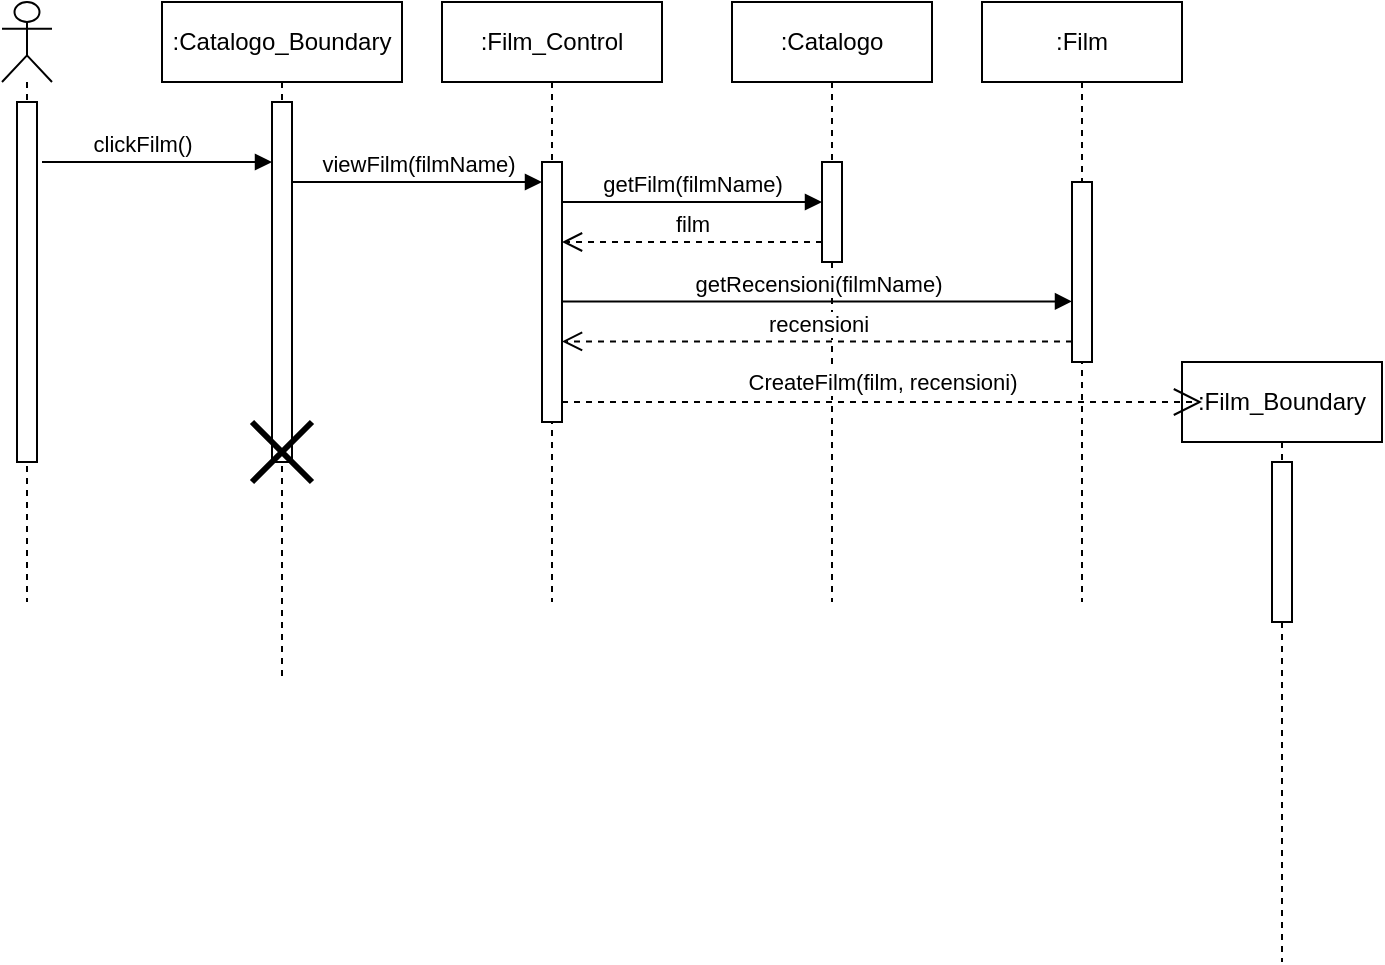 <mxfile version="25.0.2">
  <diagram name="Page-1" id="2YBvvXClWsGukQMizWep">
    <mxGraphModel dx="1034" dy="511" grid="1" gridSize="10" guides="1" tooltips="1" connect="1" arrows="1" fold="1" page="1" pageScale="1" pageWidth="850" pageHeight="1100" math="0" shadow="0">
      <root>
        <mxCell id="0" />
        <mxCell id="1" parent="0" />
        <mxCell id="gqs00I4YRgpX0SxIWQAl-1" value="" style="shape=umlLifeline;perimeter=lifelinePerimeter;whiteSpace=wrap;html=1;container=1;dropTarget=0;collapsible=0;recursiveResize=0;outlineConnect=0;portConstraint=eastwest;newEdgeStyle={&quot;curved&quot;:0,&quot;rounded&quot;:0};participant=umlActor;" parent="1" vertex="1">
          <mxGeometry x="60" y="40" width="25" height="300" as="geometry" />
        </mxCell>
        <mxCell id="gqs00I4YRgpX0SxIWQAl-6" value="" style="html=1;points=[[0,0,0,0,5],[0,1,0,0,-5],[1,0,0,0,5],[1,1,0,0,-5]];perimeter=orthogonalPerimeter;outlineConnect=0;targetShapes=umlLifeline;portConstraint=eastwest;newEdgeStyle={&quot;curved&quot;:0,&quot;rounded&quot;:0};" parent="gqs00I4YRgpX0SxIWQAl-1" vertex="1">
          <mxGeometry x="7.5" y="50" width="10" height="180" as="geometry" />
        </mxCell>
        <mxCell id="gqs00I4YRgpX0SxIWQAl-2" value=":Film" style="shape=umlLifeline;perimeter=lifelinePerimeter;whiteSpace=wrap;html=1;container=1;dropTarget=0;collapsible=0;recursiveResize=0;outlineConnect=0;portConstraint=eastwest;newEdgeStyle={&quot;curved&quot;:0,&quot;rounded&quot;:0};" parent="1" vertex="1">
          <mxGeometry x="550" y="40" width="100" height="300" as="geometry" />
        </mxCell>
        <mxCell id="gqs00I4YRgpX0SxIWQAl-17" value="" style="html=1;points=[[0,0,0,0,5],[0,1,0,0,-5],[1,0,0,0,5],[1,1,0,0,-5]];perimeter=orthogonalPerimeter;outlineConnect=0;targetShapes=umlLifeline;portConstraint=eastwest;newEdgeStyle={&quot;curved&quot;:0,&quot;rounded&quot;:0};" parent="gqs00I4YRgpX0SxIWQAl-2" vertex="1">
          <mxGeometry x="45" y="90" width="10" height="90" as="geometry" />
        </mxCell>
        <mxCell id="gqs00I4YRgpX0SxIWQAl-4" value=":Film_Control" style="shape=umlLifeline;perimeter=lifelinePerimeter;whiteSpace=wrap;html=1;container=1;dropTarget=0;collapsible=0;recursiveResize=0;outlineConnect=0;portConstraint=eastwest;newEdgeStyle={&quot;curved&quot;:0,&quot;rounded&quot;:0};" parent="1" vertex="1">
          <mxGeometry x="280" y="40" width="110" height="300" as="geometry" />
        </mxCell>
        <mxCell id="gqs00I4YRgpX0SxIWQAl-9" value="" style="html=1;points=[[0,0,0,0,5],[0,1,0,0,-5],[1,0,0,0,5],[1,1,0,0,-5]];perimeter=orthogonalPerimeter;outlineConnect=0;targetShapes=umlLifeline;portConstraint=eastwest;newEdgeStyle={&quot;curved&quot;:0,&quot;rounded&quot;:0};" parent="gqs00I4YRgpX0SxIWQAl-4" vertex="1">
          <mxGeometry x="50" y="80" width="10" height="130" as="geometry" />
        </mxCell>
        <mxCell id="gqs00I4YRgpX0SxIWQAl-5" value=":Catalogo_Boundary" style="shape=umlLifeline;perimeter=lifelinePerimeter;whiteSpace=wrap;html=1;container=1;dropTarget=0;collapsible=0;recursiveResize=0;outlineConnect=0;portConstraint=eastwest;newEdgeStyle={&quot;curved&quot;:0,&quot;rounded&quot;:0};" parent="1" vertex="1">
          <mxGeometry x="140" y="40" width="120" height="340" as="geometry" />
        </mxCell>
        <mxCell id="gqs00I4YRgpX0SxIWQAl-7" value="" style="html=1;points=[[0,0,0,0,5],[0,1,0,0,-5],[1,0,0,0,5],[1,1,0,0,-5]];perimeter=orthogonalPerimeter;outlineConnect=0;targetShapes=umlLifeline;portConstraint=eastwest;newEdgeStyle={&quot;curved&quot;:0,&quot;rounded&quot;:0};" parent="gqs00I4YRgpX0SxIWQAl-5" vertex="1">
          <mxGeometry x="55" y="50" width="10" height="180" as="geometry" />
        </mxCell>
        <mxCell id="gqs00I4YRgpX0SxIWQAl-30" value="" style="shape=umlDestroy;whiteSpace=wrap;html=1;strokeWidth=3;targetShapes=umlLifeline;" parent="gqs00I4YRgpX0SxIWQAl-5" vertex="1">
          <mxGeometry x="45" y="210" width="30" height="30" as="geometry" />
        </mxCell>
        <mxCell id="gqs00I4YRgpX0SxIWQAl-8" value="clickFilm()" style="html=1;verticalAlign=bottom;endArrow=block;curved=0;rounded=0;" parent="1" target="gqs00I4YRgpX0SxIWQAl-7" edge="1">
          <mxGeometry x="-0.13" width="80" relative="1" as="geometry">
            <mxPoint x="80" y="120" as="sourcePoint" />
            <mxPoint x="160" y="120" as="targetPoint" />
            <mxPoint as="offset" />
          </mxGeometry>
        </mxCell>
        <mxCell id="gqs00I4YRgpX0SxIWQAl-10" value="viewFilm(filmName)" style="html=1;verticalAlign=bottom;endArrow=block;curved=0;rounded=0;" parent="1" source="gqs00I4YRgpX0SxIWQAl-7" target="gqs00I4YRgpX0SxIWQAl-9" edge="1">
          <mxGeometry width="80" relative="1" as="geometry">
            <mxPoint x="230" y="130" as="sourcePoint" />
            <mxPoint x="300" y="120" as="targetPoint" />
            <Array as="points">
              <mxPoint x="250" y="130" />
            </Array>
          </mxGeometry>
        </mxCell>
        <mxCell id="gqs00I4YRgpX0SxIWQAl-20" value=":Catalogo" style="shape=umlLifeline;perimeter=lifelinePerimeter;whiteSpace=wrap;html=1;container=1;dropTarget=0;collapsible=0;recursiveResize=0;outlineConnect=0;portConstraint=eastwest;newEdgeStyle={&quot;curved&quot;:0,&quot;rounded&quot;:0};" parent="1" vertex="1">
          <mxGeometry x="425" y="40" width="100" height="300" as="geometry" />
        </mxCell>
        <mxCell id="gqs00I4YRgpX0SxIWQAl-21" value="" style="html=1;points=[[0,0,0,0,5],[0,1,0,0,-5],[1,0,0,0,5],[1,1,0,0,-5]];perimeter=orthogonalPerimeter;outlineConnect=0;targetShapes=umlLifeline;portConstraint=eastwest;newEdgeStyle={&quot;curved&quot;:0,&quot;rounded&quot;:0};" parent="gqs00I4YRgpX0SxIWQAl-20" vertex="1">
          <mxGeometry x="45" y="80" width="10" height="50" as="geometry" />
        </mxCell>
        <mxCell id="gqs00I4YRgpX0SxIWQAl-22" value="getFilm(filmName)" style="html=1;verticalAlign=bottom;endArrow=block;curved=0;rounded=0;" parent="1" target="gqs00I4YRgpX0SxIWQAl-21" edge="1">
          <mxGeometry width="80" relative="1" as="geometry">
            <mxPoint x="340" y="140" as="sourcePoint" />
            <mxPoint x="465" y="140" as="targetPoint" />
          </mxGeometry>
        </mxCell>
        <mxCell id="gqs00I4YRgpX0SxIWQAl-23" value="film" style="html=1;verticalAlign=bottom;endArrow=open;dashed=1;endSize=8;curved=0;rounded=0;" parent="1" source="gqs00I4YRgpX0SxIWQAl-21" edge="1">
          <mxGeometry relative="1" as="geometry">
            <mxPoint x="485" y="160" as="sourcePoint" />
            <mxPoint x="340" y="160" as="targetPoint" />
          </mxGeometry>
        </mxCell>
        <mxCell id="gqs00I4YRgpX0SxIWQAl-24" value="getRecensioni(filmName)" style="html=1;verticalAlign=bottom;endArrow=block;curved=0;rounded=0;" parent="1" target="gqs00I4YRgpX0SxIWQAl-17" edge="1">
          <mxGeometry width="80" relative="1" as="geometry">
            <mxPoint x="340" y="189.72" as="sourcePoint" />
            <mxPoint x="485" y="189.72" as="targetPoint" />
          </mxGeometry>
        </mxCell>
        <mxCell id="gqs00I4YRgpX0SxIWQAl-26" value="recensioni" style="html=1;verticalAlign=bottom;endArrow=open;dashed=1;endSize=8;curved=0;rounded=0;" parent="1" edge="1">
          <mxGeometry relative="1" as="geometry">
            <mxPoint x="595.0" y="209.72" as="sourcePoint" />
            <mxPoint x="340" y="209.72" as="targetPoint" />
          </mxGeometry>
        </mxCell>
        <mxCell id="gqs00I4YRgpX0SxIWQAl-27" value=":Film_Boundary" style="shape=umlLifeline;perimeter=lifelinePerimeter;whiteSpace=wrap;html=1;container=1;dropTarget=0;collapsible=0;recursiveResize=0;outlineConnect=0;portConstraint=eastwest;newEdgeStyle={&quot;curved&quot;:0,&quot;rounded&quot;:0};" parent="1" vertex="1">
          <mxGeometry x="650" y="220" width="100" height="300" as="geometry" />
        </mxCell>
        <mxCell id="gqs00I4YRgpX0SxIWQAl-29" value="" style="html=1;points=[[0,0,0,0,5],[0,1,0,0,-5],[1,0,0,0,5],[1,1,0,0,-5]];perimeter=orthogonalPerimeter;outlineConnect=0;targetShapes=umlLifeline;portConstraint=eastwest;newEdgeStyle={&quot;curved&quot;:0,&quot;rounded&quot;:0};" parent="gqs00I4YRgpX0SxIWQAl-27" vertex="1">
          <mxGeometry x="45" y="50" width="10" height="80" as="geometry" />
        </mxCell>
        <mxCell id="KCKTgaGlRNXpbUZ3kqbI-1" value="CreateFilm(film, recensioni)" style="endArrow=open;endSize=12;dashed=1;html=1;rounded=0;" edge="1" parent="1" source="gqs00I4YRgpX0SxIWQAl-9">
          <mxGeometry y="10" width="160" relative="1" as="geometry">
            <mxPoint x="345" y="240" as="sourcePoint" />
            <mxPoint x="660" y="240" as="targetPoint" />
            <mxPoint as="offset" />
          </mxGeometry>
        </mxCell>
      </root>
    </mxGraphModel>
  </diagram>
</mxfile>

